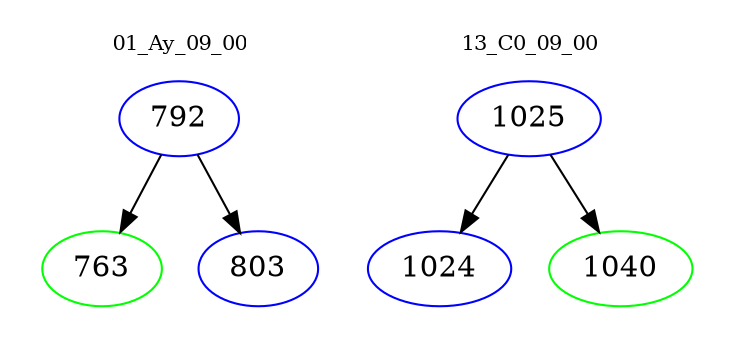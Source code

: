 digraph{
subgraph cluster_0 {
color = white
label = "01_Ay_09_00";
fontsize=10;
T0_792 [label="792", color="blue"]
T0_792 -> T0_763 [color="black"]
T0_763 [label="763", color="green"]
T0_792 -> T0_803 [color="black"]
T0_803 [label="803", color="blue"]
}
subgraph cluster_1 {
color = white
label = "13_C0_09_00";
fontsize=10;
T1_1025 [label="1025", color="blue"]
T1_1025 -> T1_1024 [color="black"]
T1_1024 [label="1024", color="blue"]
T1_1025 -> T1_1040 [color="black"]
T1_1040 [label="1040", color="green"]
}
}
